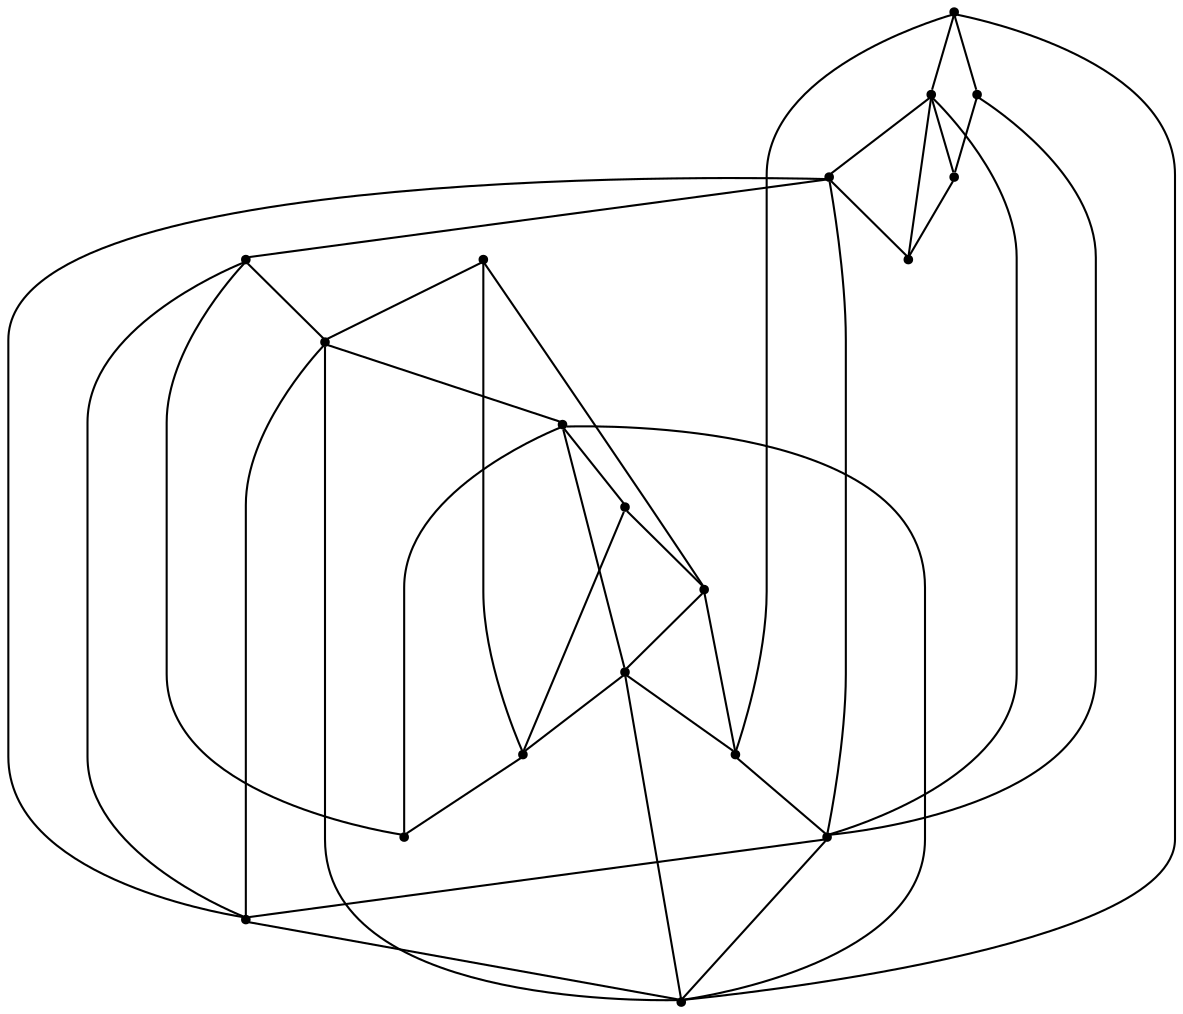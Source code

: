 graph {
  node [shape=point,comment="{\"directed\":false,\"doi\":\"10.1007/978-3-030-35802-0_42\",\"figure\":\"1 (1)\"}"]

  v0 [pos="1491.3417355998454,1610.8740031778093"]
  v1 [pos="1462.638273587309,1639.5782261941335"]
  v2 [pos="1491.3417355998454,1639.5782261941335"]
  v3 [pos="1433.9336987774632,1668.2782524263253"]
  v4 [pos="1462.638273587309,1668.2782524263253"]
  v5 [pos="1433.933698777463,1696.9824754426495"]
  v6 [pos="1462.638273587309,1696.9824754426497"]
  v7 [pos="1491.3417355998454,1696.9824754426495"]
  v8 [pos="1577.451326782233,1696.9824754426495"]
  v9 [pos="1376.5307808227058,1725.6866984589742"]
  v10 [pos="1405.2322080058755,1725.6866984589742"]
  v11 [pos="1462.638273587309,1725.6866984589742"]
  v12 [pos="1577.451326782233,1725.6866984589742"]
  v13 [pos="1405.2322080058755,1754.3888866708705"]
  v14 [pos="1376.5307808227058,1783.093109687195"]
  v15 [pos="1462.638273587309,1783.093109687195"]
  v16 [pos="1462.638273587309,1811.7911011149583"]
  v17 [pos="1491.3417355998454,1811.7911011149583"]
  v18 [pos="1433.933698777463,1840.4953241312828"]

  v14 -- v9 [id="-2",pos="1376.5307808227058,1783.093109687195 1376.5307808227058,1725.6866984589742 1376.5307808227058,1725.6866984589742 1376.5307808227058,1725.6866984589742"]
  v9 -- v3 [id="-3",pos="1376.5307808227058,1725.6866984589742 1433.9336987774632,1668.2782524263253 1433.9336987774632,1668.2782524263253 1433.9336987774632,1668.2782524263253"]
  v13 -- v14 [id="-7",pos="1405.2322080058755,1754.3888866708705 1376.5307808227058,1783.093109687195 1376.5307808227058,1783.093109687195 1376.5307808227058,1783.093109687195"]
  v13 -- v16 [id="-8",pos="1405.2322080058755,1754.3888866708705 1462.638273587309,1811.7911011149583 1462.638273587309,1811.7911011149583 1462.638273587309,1811.7911011149583"]
  v10 -- v13 [id="-9",pos="1405.2322080058755,1725.6866984589742 1405.2322080058755,1754.3888866708705 1405.2322080058755,1754.3888866708705 1405.2322080058755,1754.3888866708705"]
  v10 -- v15 [id="-10",pos="1405.2322080058755,1725.6866984589742 1462.638273587309,1783.093109687195 1462.638273587309,1783.093109687195 1462.638273587309,1783.093109687195"]
  v18 -- v14 [id="-14",pos="1433.933698777463,1840.4953241312828 1376.5307808227058,1783.093109687195 1376.5307808227058,1783.093109687195 1376.5307808227058,1783.093109687195"]
  v18 -- v16 [id="-15",pos="1433.933698777463,1840.4953241312828 1462.638273587309,1811.7911011149583 1462.638273587309,1811.7911011149583 1462.638273587309,1811.7911011149583"]
  v5 -- v10 [id="-16",pos="1433.933698777463,1696.9824754426495 1405.2322080058755,1725.6866984589742 1405.2322080058755,1725.6866984589742 1405.2322080058755,1725.6866984589742"]
  v3 -- v5 [id="-17",pos="1433.9336987774632,1668.2782524263253 1433.933698777463,1696.9824754426495 1433.933698777463,1696.9824754426495 1433.933698777463,1696.9824754426495"]
  v18 -- v5 [id="-19",pos="1433.933698777463,1840.4953241312828 1433.933698777463,1696.9824754426495 1433.933698777463,1696.9824754426495 1433.933698777463,1696.9824754426495"]
  v16 -- v15 [id="-22",pos="1462.638273587309,1811.7911011149583 1462.638273587309,1783.093109687195 1462.638273587309,1783.093109687195 1462.638273587309,1783.093109687195"]
  v15 -- v17 [id="-23",pos="1462.638273587309,1783.093109687195 1491.3417355998454,1811.7911011149583 1491.3417355998454,1811.7911011149583 1491.3417355998454,1811.7911011149583"]
  v11 -- v5 [id="-24",pos="1462.638273587309,1725.6866984589742 1433.933698777463,1696.9824754426495 1433.933698777463,1696.9824754426495 1433.933698777463,1696.9824754426495"]
  v6 -- v3 [id="-25",pos="1462.638273587309,1696.9824754426497 1433.9336987774632,1668.2782524263253 1433.9336987774632,1668.2782524263253 1433.9336987774632,1668.2782524263253"]
  v6 -- v11 [id="-26",pos="1462.638273587309,1696.9824754426497 1462.638273587309,1725.6866984589742 1462.638273587309,1725.6866984589742 1462.638273587309,1725.6866984589742"]
  v15 -- v11 [id="-29",pos="1462.638273587309,1783.093109687195 1462.638273587309,1725.6866984589742 1462.638273587309,1725.6866984589742 1462.638273587309,1725.6866984589742"]
  v6 -- v4 [id="-31",pos="1462.638273587309,1696.9824754426497 1462.638273587309,1668.2782524263253 1462.638273587309,1668.2782524263253 1462.638273587309,1668.2782524263253"]
  v4 -- v1 [id="-32",pos="1462.638273587309,1668.2782524263253 1462.638273587309,1639.5782261941335 1462.638273587309,1639.5782261941335 1462.638273587309,1639.5782261941335"]
  v4 -- v7 [id="-34",pos="1462.638273587309,1668.2782524263253 1491.3417355998454,1696.9824754426495 1491.3417355998454,1696.9824754426495 1491.3417355998454,1696.9824754426495"]
  v17 -- v7 [id="-37",pos="1491.3417355998454,1811.7911011149583 1491.3417355998454,1696.9824754426495 1491.3417355998454,1696.9824754426495 1491.3417355998454,1696.9824754426495"]
  v7 -- v2 [id="-38",pos="1491.3417355998454,1696.9824754426495 1491.3417355998454,1639.5782261941335 1491.3417355998454,1639.5782261941335 1491.3417355998454,1639.5782261941335"]
  v2 -- v0 [id="-39",pos="1491.3417355998454,1639.5782261941335 1491.3417355998454,1610.8740031778093 1491.3417355998454,1610.8740031778093 1491.3417355998454,1610.8740031778093"]
  v7 -- v11 [id="-41",pos="1491.3417355998454,1696.9824754426495 1462.638273587309,1725.6866984589742 1462.638273587309,1725.6866984589742 1462.638273587309,1725.6866984589742"]
  v2 -- v4 [id="-43",pos="1491.3417355998454,1639.5782261941335 1462.638273587309,1668.2782524263253 1462.638273587309,1668.2782524263253 1462.638273587309,1668.2782524263253"]
  v0 -- v1 [id="-44",pos="1491.3417355998454,1610.8740031778093 1462.638273587309,1639.5782261941335 1462.638273587309,1639.5782261941335 1462.638273587309,1639.5782261941335"]
  v12 -- v8 [id="-48",pos="1577.451326782233,1725.6866984589742 1577.451326782233,1696.9824754426495 1577.451326782233,1696.9824754426495 1577.451326782233,1696.9824754426495"]
  v12 -- v2 [id="-50",pos="1577.451326782233,1725.6866984589742 1491.3417355998454,1639.5782261941335 1491.3417355998454,1639.5782261941335 1491.3417355998454,1639.5782261941335"]
  v12 -- v17 [id="-51",pos="1577.451326782233,1725.6866984589742 1491.3417355998454,1811.7911011149583 1491.3417355998454,1811.7911011149583 1491.3417355998454,1811.7911011149583"]
  v8 -- v0 [id="-53",pos="1577.451326782233,1696.9824754426495 1491.3417355998454,1610.8740031778093 1491.3417355998454,1610.8740031778093 1491.3417355998454,1610.8740031778093"]
  v17 -- v16 [id="-57",pos="1491.3417355998454,1811.7911011149583 1462.638273587309,1811.7911011149583 1462.638273587309,1811.7911011149583 1462.638273587309,1811.7911011149583"]
  v15 -- v14 [id="-60",pos="1462.638273587309,1783.093109687195 1376.5307808227058,1783.093109687195 1376.5307808227058,1783.093109687195 1376.5307808227058,1783.093109687195"]
  v12 -- v11 [id="-65",pos="1577.451326782233,1725.6866984589742 1462.638273587309,1725.6866984589742 1462.638273587309,1725.6866984589742 1462.638273587309,1725.6866984589742"]
  v11 -- v10 [id="-66",pos="1462.638273587309,1725.6866984589742 1405.2322080058755,1725.6866984589742 1405.2322080058755,1725.6866984589742 1405.2322080058755,1725.6866984589742"]
  v10 -- v9 [id="-67",pos="1405.2322080058755,1725.6866984589742 1376.5307808227058,1725.6866984589742 1376.5307808227058,1725.6866984589742 1376.5307808227058,1725.6866984589742"]
  v8 -- v7 [id="-70",pos="1577.451326782233,1696.9824754426495 1491.3417355998454,1696.9824754426495 1491.3417355998454,1696.9824754426495 1491.3417355998454,1696.9824754426495"]
  v7 -- v6 [id="-71",pos="1491.3417355998454,1696.9824754426495 1462.638273587309,1696.9824754426497 1462.638273587309,1696.9824754426497 1462.638273587309,1696.9824754426497"]
  v6 -- v5 [id="-72",pos="1462.638273587309,1696.9824754426497 1433.933698777463,1696.9824754426495 1433.933698777463,1696.9824754426495 1433.933698777463,1696.9824754426495"]
  v4 -- v3 [id="-75",pos="1462.638273587309,1668.2782524263253 1433.9336987774632,1668.2782524263253 1433.9336987774632,1668.2782524263253 1433.9336987774632,1668.2782524263253"]
  v2 -- v1 [id="-78",pos="1491.3417355998454,1639.5782261941335 1462.638273587309,1639.5782261941335 1462.638273587309,1639.5782261941335 1462.638273587309,1639.5782261941335"]
}